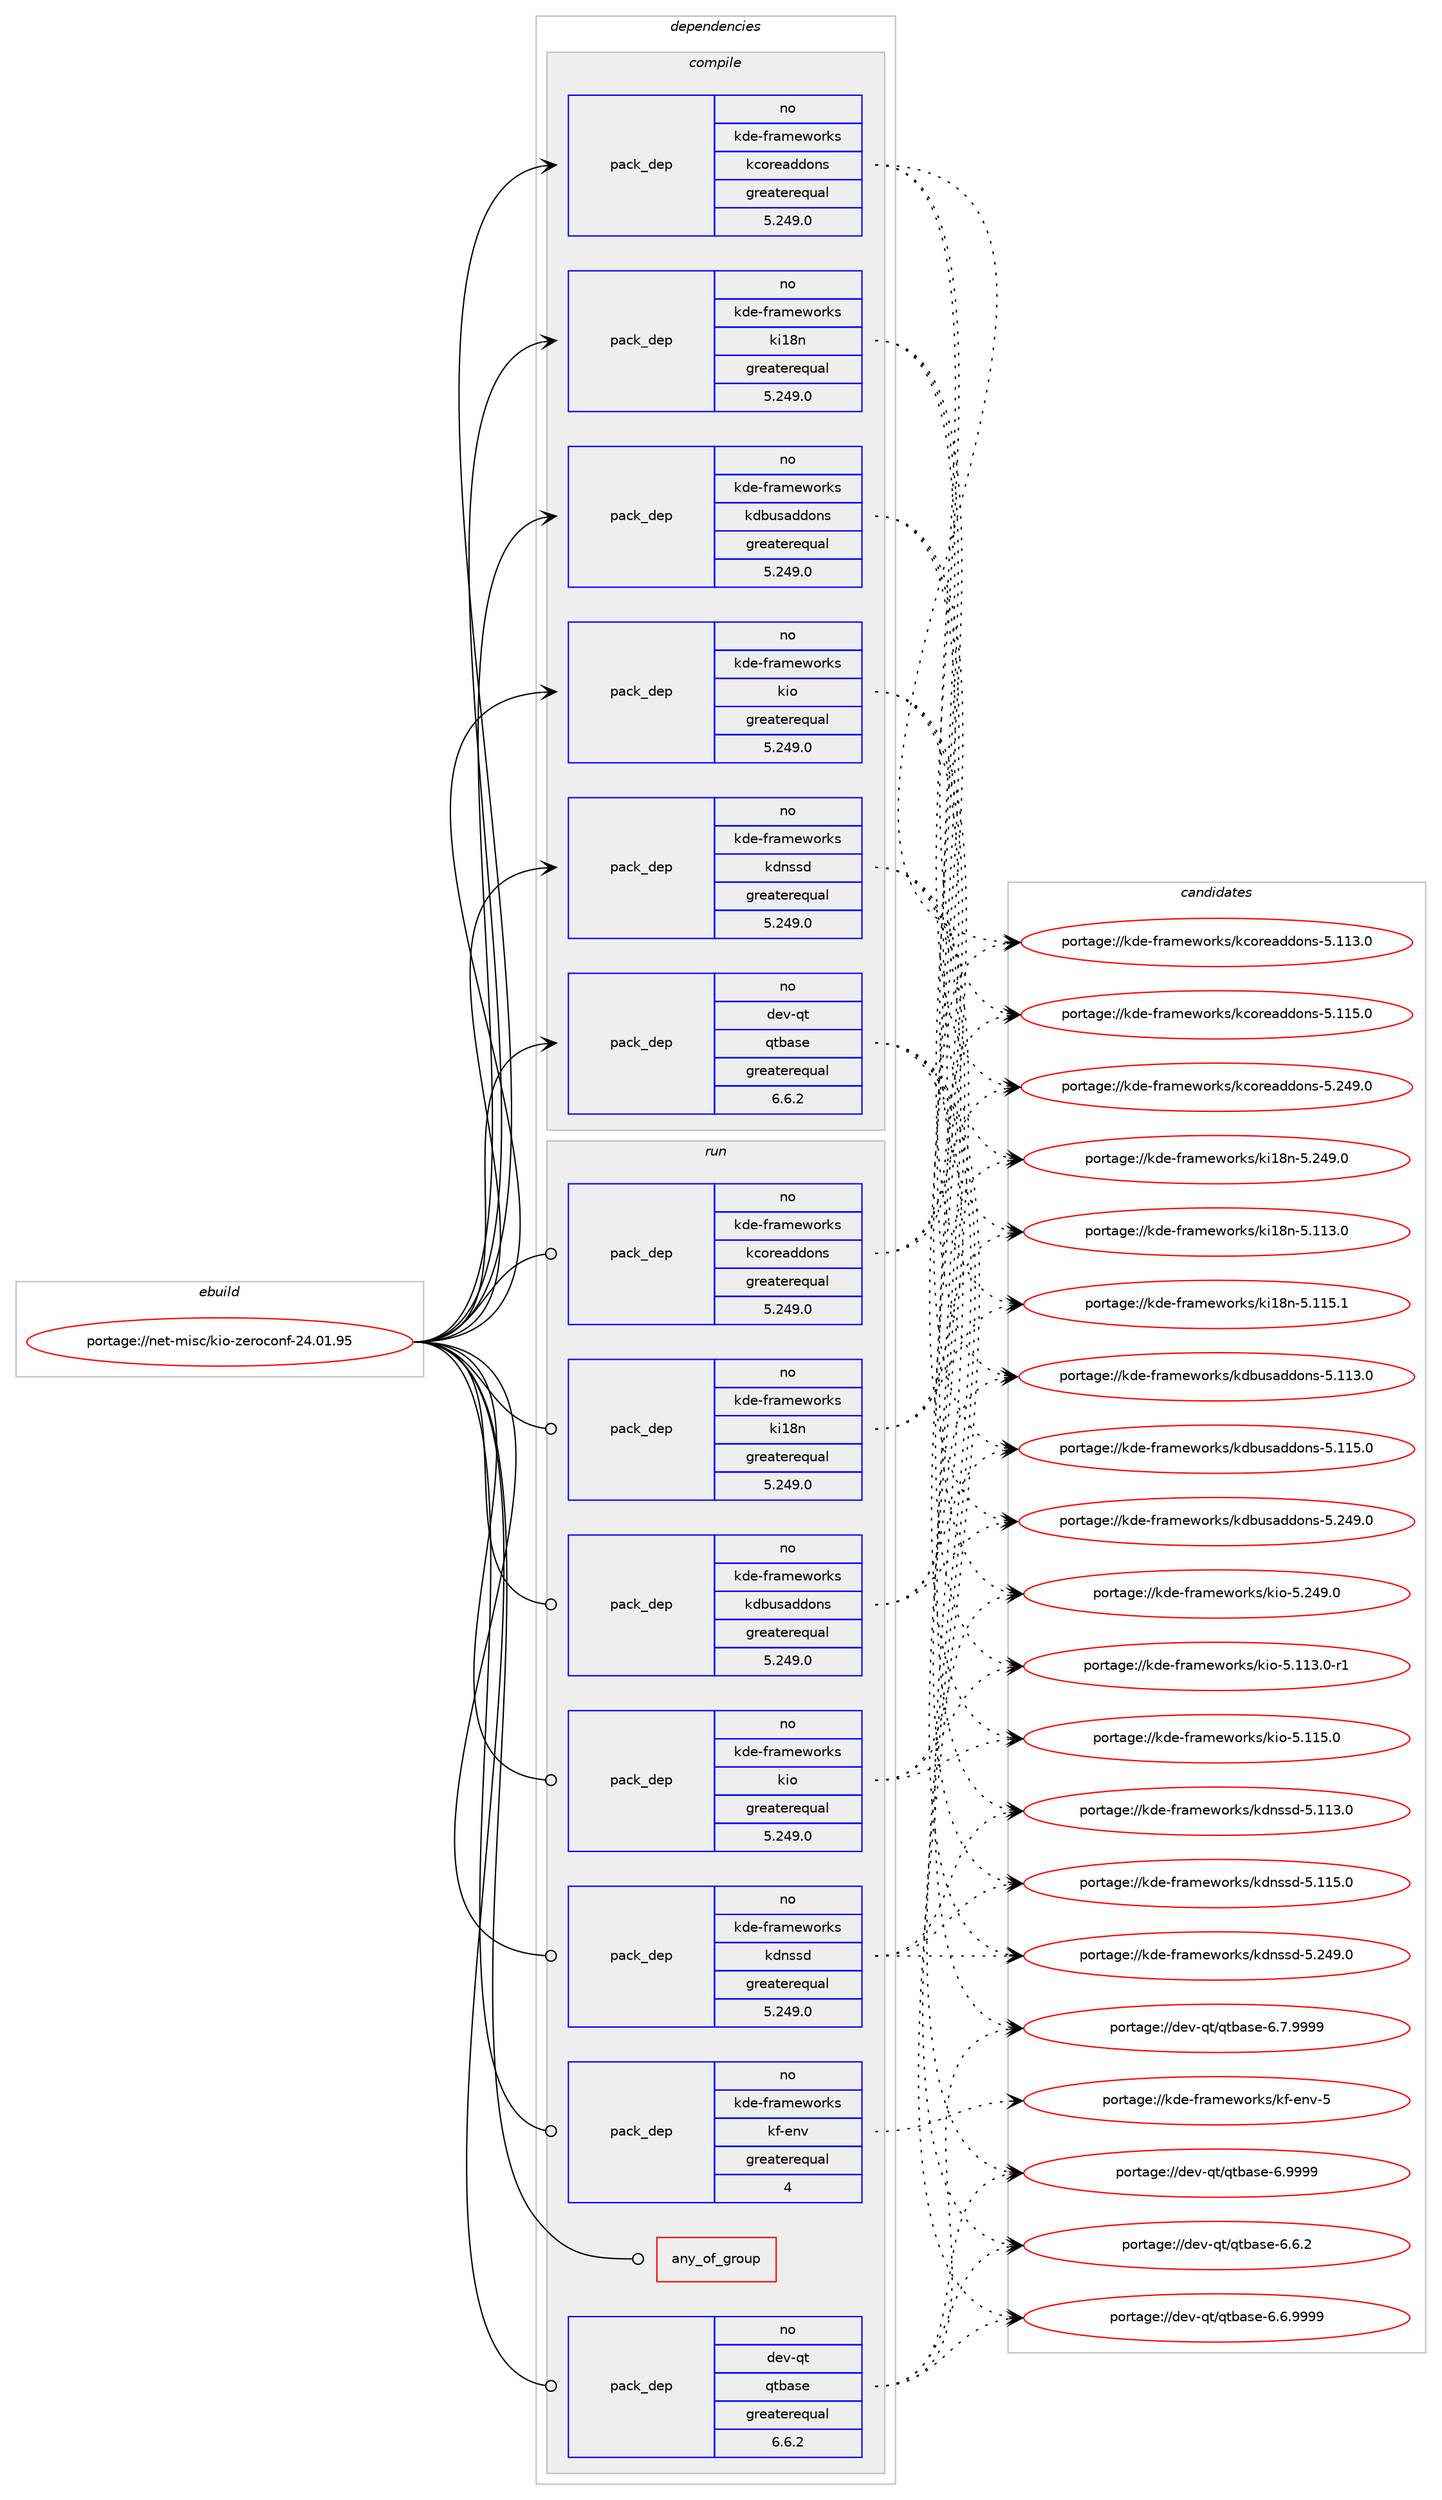 digraph prolog {

# *************
# Graph options
# *************

newrank=true;
concentrate=true;
compound=true;
graph [rankdir=LR,fontname=Helvetica,fontsize=10,ranksep=1.5];#, ranksep=2.5, nodesep=0.2];
edge  [arrowhead=vee];
node  [fontname=Helvetica,fontsize=10];

# **********
# The ebuild
# **********

subgraph cluster_leftcol {
color=gray;
rank=same;
label=<<i>ebuild</i>>;
id [label="portage://net-misc/kio-zeroconf-24.01.95", color=red, width=4, href="../net-misc/kio-zeroconf-24.01.95.svg"];
}

# ****************
# The dependencies
# ****************

subgraph cluster_midcol {
color=gray;
label=<<i>dependencies</i>>;
subgraph cluster_compile {
fillcolor="#eeeeee";
style=filled;
label=<<i>compile</i>>;
subgraph pack2529 {
dependency8299 [label=<<TABLE BORDER="0" CELLBORDER="1" CELLSPACING="0" CELLPADDING="4" WIDTH="220"><TR><TD ROWSPAN="6" CELLPADDING="30">pack_dep</TD></TR><TR><TD WIDTH="110">no</TD></TR><TR><TD>dev-qt</TD></TR><TR><TD>qtbase</TD></TR><TR><TD>greaterequal</TD></TR><TR><TD>6.6.2</TD></TR></TABLE>>, shape=none, color=blue];
}
id:e -> dependency8299:w [weight=20,style="solid",arrowhead="vee"];
# *** BEGIN UNKNOWN DEPENDENCY TYPE (TODO) ***
# id -> package_dependency(portage://net-misc/kio-zeroconf-24.01.95,install,no,dev-qt,qtbase,none,[,,],[slot(6)],[])
# *** END UNKNOWN DEPENDENCY TYPE (TODO) ***

subgraph pack2530 {
dependency8300 [label=<<TABLE BORDER="0" CELLBORDER="1" CELLSPACING="0" CELLPADDING="4" WIDTH="220"><TR><TD ROWSPAN="6" CELLPADDING="30">pack_dep</TD></TR><TR><TD WIDTH="110">no</TD></TR><TR><TD>kde-frameworks</TD></TR><TR><TD>kcoreaddons</TD></TR><TR><TD>greaterequal</TD></TR><TR><TD>5.249.0</TD></TR></TABLE>>, shape=none, color=blue];
}
id:e -> dependency8300:w [weight=20,style="solid",arrowhead="vee"];
subgraph pack2531 {
dependency8301 [label=<<TABLE BORDER="0" CELLBORDER="1" CELLSPACING="0" CELLPADDING="4" WIDTH="220"><TR><TD ROWSPAN="6" CELLPADDING="30">pack_dep</TD></TR><TR><TD WIDTH="110">no</TD></TR><TR><TD>kde-frameworks</TD></TR><TR><TD>kdbusaddons</TD></TR><TR><TD>greaterequal</TD></TR><TR><TD>5.249.0</TD></TR></TABLE>>, shape=none, color=blue];
}
id:e -> dependency8301:w [weight=20,style="solid",arrowhead="vee"];
subgraph pack2532 {
dependency8302 [label=<<TABLE BORDER="0" CELLBORDER="1" CELLSPACING="0" CELLPADDING="4" WIDTH="220"><TR><TD ROWSPAN="6" CELLPADDING="30">pack_dep</TD></TR><TR><TD WIDTH="110">no</TD></TR><TR><TD>kde-frameworks</TD></TR><TR><TD>kdnssd</TD></TR><TR><TD>greaterequal</TD></TR><TR><TD>5.249.0</TD></TR></TABLE>>, shape=none, color=blue];
}
id:e -> dependency8302:w [weight=20,style="solid",arrowhead="vee"];
subgraph pack2533 {
dependency8303 [label=<<TABLE BORDER="0" CELLBORDER="1" CELLSPACING="0" CELLPADDING="4" WIDTH="220"><TR><TD ROWSPAN="6" CELLPADDING="30">pack_dep</TD></TR><TR><TD WIDTH="110">no</TD></TR><TR><TD>kde-frameworks</TD></TR><TR><TD>ki18n</TD></TR><TR><TD>greaterequal</TD></TR><TR><TD>5.249.0</TD></TR></TABLE>>, shape=none, color=blue];
}
id:e -> dependency8303:w [weight=20,style="solid",arrowhead="vee"];
subgraph pack2534 {
dependency8304 [label=<<TABLE BORDER="0" CELLBORDER="1" CELLSPACING="0" CELLPADDING="4" WIDTH="220"><TR><TD ROWSPAN="6" CELLPADDING="30">pack_dep</TD></TR><TR><TD WIDTH="110">no</TD></TR><TR><TD>kde-frameworks</TD></TR><TR><TD>kio</TD></TR><TR><TD>greaterequal</TD></TR><TR><TD>5.249.0</TD></TR></TABLE>>, shape=none, color=blue];
}
id:e -> dependency8304:w [weight=20,style="solid",arrowhead="vee"];
}
subgraph cluster_compileandrun {
fillcolor="#eeeeee";
style=filled;
label=<<i>compile and run</i>>;
}
subgraph cluster_run {
fillcolor="#eeeeee";
style=filled;
label=<<i>run</i>>;
subgraph any65 {
dependency8305 [label=<<TABLE BORDER="0" CELLBORDER="1" CELLSPACING="0" CELLPADDING="4"><TR><TD CELLPADDING="10">any_of_group</TD></TR></TABLE>>, shape=none, color=red];# *** BEGIN UNKNOWN DEPENDENCY TYPE (TODO) ***
# dependency8305 -> package_dependency(portage://net-misc/kio-zeroconf-24.01.95,run,no,kde-frameworks,breeze-icons,none,[,,],any_different_slot,[])
# *** END UNKNOWN DEPENDENCY TYPE (TODO) ***

# *** BEGIN UNKNOWN DEPENDENCY TYPE (TODO) ***
# dependency8305 -> package_dependency(portage://net-misc/kio-zeroconf-24.01.95,run,no,kde-frameworks,oxygen-icons,none,[,,],any_different_slot,[])
# *** END UNKNOWN DEPENDENCY TYPE (TODO) ***

}
id:e -> dependency8305:w [weight=20,style="solid",arrowhead="odot"];
subgraph pack2535 {
dependency8306 [label=<<TABLE BORDER="0" CELLBORDER="1" CELLSPACING="0" CELLPADDING="4" WIDTH="220"><TR><TD ROWSPAN="6" CELLPADDING="30">pack_dep</TD></TR><TR><TD WIDTH="110">no</TD></TR><TR><TD>dev-qt</TD></TR><TR><TD>qtbase</TD></TR><TR><TD>greaterequal</TD></TR><TR><TD>6.6.2</TD></TR></TABLE>>, shape=none, color=blue];
}
id:e -> dependency8306:w [weight=20,style="solid",arrowhead="odot"];
# *** BEGIN UNKNOWN DEPENDENCY TYPE (TODO) ***
# id -> package_dependency(portage://net-misc/kio-zeroconf-24.01.95,run,no,dev-qt,qtbase,none,[,,],[slot(6)],[])
# *** END UNKNOWN DEPENDENCY TYPE (TODO) ***

subgraph pack2536 {
dependency8307 [label=<<TABLE BORDER="0" CELLBORDER="1" CELLSPACING="0" CELLPADDING="4" WIDTH="220"><TR><TD ROWSPAN="6" CELLPADDING="30">pack_dep</TD></TR><TR><TD WIDTH="110">no</TD></TR><TR><TD>kde-frameworks</TD></TR><TR><TD>kcoreaddons</TD></TR><TR><TD>greaterequal</TD></TR><TR><TD>5.249.0</TD></TR></TABLE>>, shape=none, color=blue];
}
id:e -> dependency8307:w [weight=20,style="solid",arrowhead="odot"];
subgraph pack2537 {
dependency8308 [label=<<TABLE BORDER="0" CELLBORDER="1" CELLSPACING="0" CELLPADDING="4" WIDTH="220"><TR><TD ROWSPAN="6" CELLPADDING="30">pack_dep</TD></TR><TR><TD WIDTH="110">no</TD></TR><TR><TD>kde-frameworks</TD></TR><TR><TD>kdbusaddons</TD></TR><TR><TD>greaterequal</TD></TR><TR><TD>5.249.0</TD></TR></TABLE>>, shape=none, color=blue];
}
id:e -> dependency8308:w [weight=20,style="solid",arrowhead="odot"];
subgraph pack2538 {
dependency8309 [label=<<TABLE BORDER="0" CELLBORDER="1" CELLSPACING="0" CELLPADDING="4" WIDTH="220"><TR><TD ROWSPAN="6" CELLPADDING="30">pack_dep</TD></TR><TR><TD WIDTH="110">no</TD></TR><TR><TD>kde-frameworks</TD></TR><TR><TD>kdnssd</TD></TR><TR><TD>greaterequal</TD></TR><TR><TD>5.249.0</TD></TR></TABLE>>, shape=none, color=blue];
}
id:e -> dependency8309:w [weight=20,style="solid",arrowhead="odot"];
subgraph pack2539 {
dependency8310 [label=<<TABLE BORDER="0" CELLBORDER="1" CELLSPACING="0" CELLPADDING="4" WIDTH="220"><TR><TD ROWSPAN="6" CELLPADDING="30">pack_dep</TD></TR><TR><TD WIDTH="110">no</TD></TR><TR><TD>kde-frameworks</TD></TR><TR><TD>kf-env</TD></TR><TR><TD>greaterequal</TD></TR><TR><TD>4</TD></TR></TABLE>>, shape=none, color=blue];
}
id:e -> dependency8310:w [weight=20,style="solid",arrowhead="odot"];
subgraph pack2540 {
dependency8311 [label=<<TABLE BORDER="0" CELLBORDER="1" CELLSPACING="0" CELLPADDING="4" WIDTH="220"><TR><TD ROWSPAN="6" CELLPADDING="30">pack_dep</TD></TR><TR><TD WIDTH="110">no</TD></TR><TR><TD>kde-frameworks</TD></TR><TR><TD>ki18n</TD></TR><TR><TD>greaterequal</TD></TR><TR><TD>5.249.0</TD></TR></TABLE>>, shape=none, color=blue];
}
id:e -> dependency8311:w [weight=20,style="solid",arrowhead="odot"];
subgraph pack2541 {
dependency8312 [label=<<TABLE BORDER="0" CELLBORDER="1" CELLSPACING="0" CELLPADDING="4" WIDTH="220"><TR><TD ROWSPAN="6" CELLPADDING="30">pack_dep</TD></TR><TR><TD WIDTH="110">no</TD></TR><TR><TD>kde-frameworks</TD></TR><TR><TD>kio</TD></TR><TR><TD>greaterequal</TD></TR><TR><TD>5.249.0</TD></TR></TABLE>>, shape=none, color=blue];
}
id:e -> dependency8312:w [weight=20,style="solid",arrowhead="odot"];
# *** BEGIN UNKNOWN DEPENDENCY TYPE (TODO) ***
# id -> package_dependency(portage://net-misc/kio-zeroconf-24.01.95,run,weak,net-misc,kio-zeroconf,none,[,,],[slot(5)],[use(disable(kf6compat),negative)])
# *** END UNKNOWN DEPENDENCY TYPE (TODO) ***

}
}

# **************
# The candidates
# **************

subgraph cluster_choices {
rank=same;
color=gray;
label=<<i>candidates</i>>;

subgraph choice2529 {
color=black;
nodesep=1;
choice10010111845113116471131169897115101455446544650 [label="portage://dev-qt/qtbase-6.6.2", color=red, width=4,href="../dev-qt/qtbase-6.6.2.svg"];
choice10010111845113116471131169897115101455446544657575757 [label="portage://dev-qt/qtbase-6.6.9999", color=red, width=4,href="../dev-qt/qtbase-6.6.9999.svg"];
choice10010111845113116471131169897115101455446554657575757 [label="portage://dev-qt/qtbase-6.7.9999", color=red, width=4,href="../dev-qt/qtbase-6.7.9999.svg"];
choice1001011184511311647113116989711510145544657575757 [label="portage://dev-qt/qtbase-6.9999", color=red, width=4,href="../dev-qt/qtbase-6.9999.svg"];
dependency8299:e -> choice10010111845113116471131169897115101455446544650:w [style=dotted,weight="100"];
dependency8299:e -> choice10010111845113116471131169897115101455446544657575757:w [style=dotted,weight="100"];
dependency8299:e -> choice10010111845113116471131169897115101455446554657575757:w [style=dotted,weight="100"];
dependency8299:e -> choice1001011184511311647113116989711510145544657575757:w [style=dotted,weight="100"];
}
subgraph choice2530 {
color=black;
nodesep=1;
choice10710010145102114971091011191111141071154710799111114101971001001111101154553464949514648 [label="portage://kde-frameworks/kcoreaddons-5.113.0", color=red, width=4,href="../kde-frameworks/kcoreaddons-5.113.0.svg"];
choice10710010145102114971091011191111141071154710799111114101971001001111101154553464949534648 [label="portage://kde-frameworks/kcoreaddons-5.115.0", color=red, width=4,href="../kde-frameworks/kcoreaddons-5.115.0.svg"];
choice10710010145102114971091011191111141071154710799111114101971001001111101154553465052574648 [label="portage://kde-frameworks/kcoreaddons-5.249.0", color=red, width=4,href="../kde-frameworks/kcoreaddons-5.249.0.svg"];
dependency8300:e -> choice10710010145102114971091011191111141071154710799111114101971001001111101154553464949514648:w [style=dotted,weight="100"];
dependency8300:e -> choice10710010145102114971091011191111141071154710799111114101971001001111101154553464949534648:w [style=dotted,weight="100"];
dependency8300:e -> choice10710010145102114971091011191111141071154710799111114101971001001111101154553465052574648:w [style=dotted,weight="100"];
}
subgraph choice2531 {
color=black;
nodesep=1;
choice10710010145102114971091011191111141071154710710098117115971001001111101154553464949514648 [label="portage://kde-frameworks/kdbusaddons-5.113.0", color=red, width=4,href="../kde-frameworks/kdbusaddons-5.113.0.svg"];
choice10710010145102114971091011191111141071154710710098117115971001001111101154553464949534648 [label="portage://kde-frameworks/kdbusaddons-5.115.0", color=red, width=4,href="../kde-frameworks/kdbusaddons-5.115.0.svg"];
choice10710010145102114971091011191111141071154710710098117115971001001111101154553465052574648 [label="portage://kde-frameworks/kdbusaddons-5.249.0", color=red, width=4,href="../kde-frameworks/kdbusaddons-5.249.0.svg"];
dependency8301:e -> choice10710010145102114971091011191111141071154710710098117115971001001111101154553464949514648:w [style=dotted,weight="100"];
dependency8301:e -> choice10710010145102114971091011191111141071154710710098117115971001001111101154553464949534648:w [style=dotted,weight="100"];
dependency8301:e -> choice10710010145102114971091011191111141071154710710098117115971001001111101154553465052574648:w [style=dotted,weight="100"];
}
subgraph choice2532 {
color=black;
nodesep=1;
choice1071001014510211497109101119111114107115471071001101151151004553464949514648 [label="portage://kde-frameworks/kdnssd-5.113.0", color=red, width=4,href="../kde-frameworks/kdnssd-5.113.0.svg"];
choice1071001014510211497109101119111114107115471071001101151151004553464949534648 [label="portage://kde-frameworks/kdnssd-5.115.0", color=red, width=4,href="../kde-frameworks/kdnssd-5.115.0.svg"];
choice1071001014510211497109101119111114107115471071001101151151004553465052574648 [label="portage://kde-frameworks/kdnssd-5.249.0", color=red, width=4,href="../kde-frameworks/kdnssd-5.249.0.svg"];
dependency8302:e -> choice1071001014510211497109101119111114107115471071001101151151004553464949514648:w [style=dotted,weight="100"];
dependency8302:e -> choice1071001014510211497109101119111114107115471071001101151151004553464949534648:w [style=dotted,weight="100"];
dependency8302:e -> choice1071001014510211497109101119111114107115471071001101151151004553465052574648:w [style=dotted,weight="100"];
}
subgraph choice2533 {
color=black;
nodesep=1;
choice10710010145102114971091011191111141071154710710549561104553464949514648 [label="portage://kde-frameworks/ki18n-5.113.0", color=red, width=4,href="../kde-frameworks/ki18n-5.113.0.svg"];
choice10710010145102114971091011191111141071154710710549561104553464949534649 [label="portage://kde-frameworks/ki18n-5.115.1", color=red, width=4,href="../kde-frameworks/ki18n-5.115.1.svg"];
choice10710010145102114971091011191111141071154710710549561104553465052574648 [label="portage://kde-frameworks/ki18n-5.249.0", color=red, width=4,href="../kde-frameworks/ki18n-5.249.0.svg"];
dependency8303:e -> choice10710010145102114971091011191111141071154710710549561104553464949514648:w [style=dotted,weight="100"];
dependency8303:e -> choice10710010145102114971091011191111141071154710710549561104553464949534649:w [style=dotted,weight="100"];
dependency8303:e -> choice10710010145102114971091011191111141071154710710549561104553465052574648:w [style=dotted,weight="100"];
}
subgraph choice2534 {
color=black;
nodesep=1;
choice10710010145102114971091011191111141071154710710511145534649495146484511449 [label="portage://kde-frameworks/kio-5.113.0-r1", color=red, width=4,href="../kde-frameworks/kio-5.113.0-r1.svg"];
choice1071001014510211497109101119111114107115471071051114553464949534648 [label="portage://kde-frameworks/kio-5.115.0", color=red, width=4,href="../kde-frameworks/kio-5.115.0.svg"];
choice1071001014510211497109101119111114107115471071051114553465052574648 [label="portage://kde-frameworks/kio-5.249.0", color=red, width=4,href="../kde-frameworks/kio-5.249.0.svg"];
dependency8304:e -> choice10710010145102114971091011191111141071154710710511145534649495146484511449:w [style=dotted,weight="100"];
dependency8304:e -> choice1071001014510211497109101119111114107115471071051114553464949534648:w [style=dotted,weight="100"];
dependency8304:e -> choice1071001014510211497109101119111114107115471071051114553465052574648:w [style=dotted,weight="100"];
}
subgraph choice2535 {
color=black;
nodesep=1;
choice10010111845113116471131169897115101455446544650 [label="portage://dev-qt/qtbase-6.6.2", color=red, width=4,href="../dev-qt/qtbase-6.6.2.svg"];
choice10010111845113116471131169897115101455446544657575757 [label="portage://dev-qt/qtbase-6.6.9999", color=red, width=4,href="../dev-qt/qtbase-6.6.9999.svg"];
choice10010111845113116471131169897115101455446554657575757 [label="portage://dev-qt/qtbase-6.7.9999", color=red, width=4,href="../dev-qt/qtbase-6.7.9999.svg"];
choice1001011184511311647113116989711510145544657575757 [label="portage://dev-qt/qtbase-6.9999", color=red, width=4,href="../dev-qt/qtbase-6.9999.svg"];
dependency8306:e -> choice10010111845113116471131169897115101455446544650:w [style=dotted,weight="100"];
dependency8306:e -> choice10010111845113116471131169897115101455446544657575757:w [style=dotted,weight="100"];
dependency8306:e -> choice10010111845113116471131169897115101455446554657575757:w [style=dotted,weight="100"];
dependency8306:e -> choice1001011184511311647113116989711510145544657575757:w [style=dotted,weight="100"];
}
subgraph choice2536 {
color=black;
nodesep=1;
choice10710010145102114971091011191111141071154710799111114101971001001111101154553464949514648 [label="portage://kde-frameworks/kcoreaddons-5.113.0", color=red, width=4,href="../kde-frameworks/kcoreaddons-5.113.0.svg"];
choice10710010145102114971091011191111141071154710799111114101971001001111101154553464949534648 [label="portage://kde-frameworks/kcoreaddons-5.115.0", color=red, width=4,href="../kde-frameworks/kcoreaddons-5.115.0.svg"];
choice10710010145102114971091011191111141071154710799111114101971001001111101154553465052574648 [label="portage://kde-frameworks/kcoreaddons-5.249.0", color=red, width=4,href="../kde-frameworks/kcoreaddons-5.249.0.svg"];
dependency8307:e -> choice10710010145102114971091011191111141071154710799111114101971001001111101154553464949514648:w [style=dotted,weight="100"];
dependency8307:e -> choice10710010145102114971091011191111141071154710799111114101971001001111101154553464949534648:w [style=dotted,weight="100"];
dependency8307:e -> choice10710010145102114971091011191111141071154710799111114101971001001111101154553465052574648:w [style=dotted,weight="100"];
}
subgraph choice2537 {
color=black;
nodesep=1;
choice10710010145102114971091011191111141071154710710098117115971001001111101154553464949514648 [label="portage://kde-frameworks/kdbusaddons-5.113.0", color=red, width=4,href="../kde-frameworks/kdbusaddons-5.113.0.svg"];
choice10710010145102114971091011191111141071154710710098117115971001001111101154553464949534648 [label="portage://kde-frameworks/kdbusaddons-5.115.0", color=red, width=4,href="../kde-frameworks/kdbusaddons-5.115.0.svg"];
choice10710010145102114971091011191111141071154710710098117115971001001111101154553465052574648 [label="portage://kde-frameworks/kdbusaddons-5.249.0", color=red, width=4,href="../kde-frameworks/kdbusaddons-5.249.0.svg"];
dependency8308:e -> choice10710010145102114971091011191111141071154710710098117115971001001111101154553464949514648:w [style=dotted,weight="100"];
dependency8308:e -> choice10710010145102114971091011191111141071154710710098117115971001001111101154553464949534648:w [style=dotted,weight="100"];
dependency8308:e -> choice10710010145102114971091011191111141071154710710098117115971001001111101154553465052574648:w [style=dotted,weight="100"];
}
subgraph choice2538 {
color=black;
nodesep=1;
choice1071001014510211497109101119111114107115471071001101151151004553464949514648 [label="portage://kde-frameworks/kdnssd-5.113.0", color=red, width=4,href="../kde-frameworks/kdnssd-5.113.0.svg"];
choice1071001014510211497109101119111114107115471071001101151151004553464949534648 [label="portage://kde-frameworks/kdnssd-5.115.0", color=red, width=4,href="../kde-frameworks/kdnssd-5.115.0.svg"];
choice1071001014510211497109101119111114107115471071001101151151004553465052574648 [label="portage://kde-frameworks/kdnssd-5.249.0", color=red, width=4,href="../kde-frameworks/kdnssd-5.249.0.svg"];
dependency8309:e -> choice1071001014510211497109101119111114107115471071001101151151004553464949514648:w [style=dotted,weight="100"];
dependency8309:e -> choice1071001014510211497109101119111114107115471071001101151151004553464949534648:w [style=dotted,weight="100"];
dependency8309:e -> choice1071001014510211497109101119111114107115471071001101151151004553465052574648:w [style=dotted,weight="100"];
}
subgraph choice2539 {
color=black;
nodesep=1;
choice107100101451021149710910111911111410711547107102451011101184553 [label="portage://kde-frameworks/kf-env-5", color=red, width=4,href="../kde-frameworks/kf-env-5.svg"];
dependency8310:e -> choice107100101451021149710910111911111410711547107102451011101184553:w [style=dotted,weight="100"];
}
subgraph choice2540 {
color=black;
nodesep=1;
choice10710010145102114971091011191111141071154710710549561104553464949514648 [label="portage://kde-frameworks/ki18n-5.113.0", color=red, width=4,href="../kde-frameworks/ki18n-5.113.0.svg"];
choice10710010145102114971091011191111141071154710710549561104553464949534649 [label="portage://kde-frameworks/ki18n-5.115.1", color=red, width=4,href="../kde-frameworks/ki18n-5.115.1.svg"];
choice10710010145102114971091011191111141071154710710549561104553465052574648 [label="portage://kde-frameworks/ki18n-5.249.0", color=red, width=4,href="../kde-frameworks/ki18n-5.249.0.svg"];
dependency8311:e -> choice10710010145102114971091011191111141071154710710549561104553464949514648:w [style=dotted,weight="100"];
dependency8311:e -> choice10710010145102114971091011191111141071154710710549561104553464949534649:w [style=dotted,weight="100"];
dependency8311:e -> choice10710010145102114971091011191111141071154710710549561104553465052574648:w [style=dotted,weight="100"];
}
subgraph choice2541 {
color=black;
nodesep=1;
choice10710010145102114971091011191111141071154710710511145534649495146484511449 [label="portage://kde-frameworks/kio-5.113.0-r1", color=red, width=4,href="../kde-frameworks/kio-5.113.0-r1.svg"];
choice1071001014510211497109101119111114107115471071051114553464949534648 [label="portage://kde-frameworks/kio-5.115.0", color=red, width=4,href="../kde-frameworks/kio-5.115.0.svg"];
choice1071001014510211497109101119111114107115471071051114553465052574648 [label="portage://kde-frameworks/kio-5.249.0", color=red, width=4,href="../kde-frameworks/kio-5.249.0.svg"];
dependency8312:e -> choice10710010145102114971091011191111141071154710710511145534649495146484511449:w [style=dotted,weight="100"];
dependency8312:e -> choice1071001014510211497109101119111114107115471071051114553464949534648:w [style=dotted,weight="100"];
dependency8312:e -> choice1071001014510211497109101119111114107115471071051114553465052574648:w [style=dotted,weight="100"];
}
}

}
